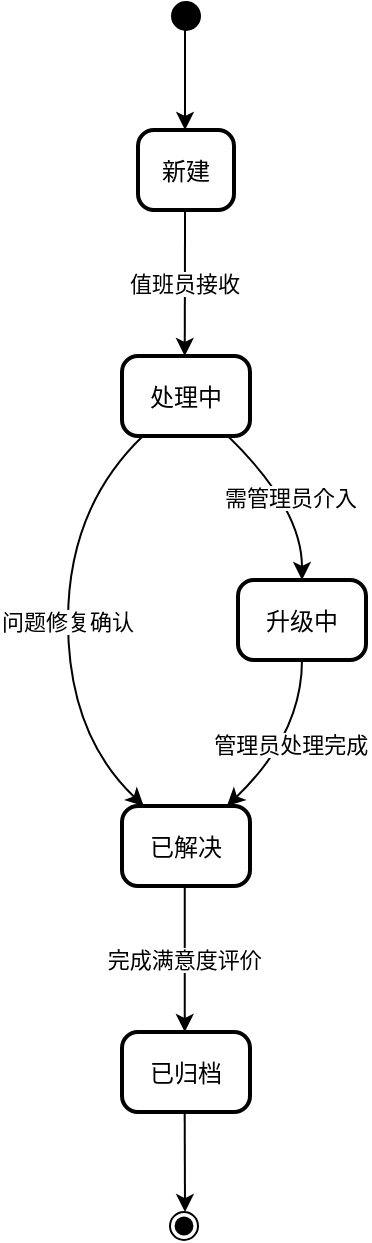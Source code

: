 <mxfile version="26.2.15">
  <diagram name="第 1 页" id="qNwyIJbsAewoYlvI7qjJ">
    <mxGraphModel dx="2040" dy="828" grid="1" gridSize="10" guides="1" tooltips="1" connect="1" arrows="1" fold="1" page="1" pageScale="1" pageWidth="827" pageHeight="1169" math="0" shadow="0">
      <root>
        <mxCell id="0" />
        <mxCell id="1" parent="0" />
        <mxCell id="qnlgsFVKLHIAw8uuW5Ko-1" value="" style="ellipse;fillColor=strokeColor;" vertex="1" parent="1">
          <mxGeometry x="72" y="20" width="14" height="14" as="geometry" />
        </mxCell>
        <mxCell id="qnlgsFVKLHIAw8uuW5Ko-2" value="新建" style="rounded=1;arcSize=20;strokeWidth=2" vertex="1" parent="1">
          <mxGeometry x="55" y="84" width="48" height="40" as="geometry" />
        </mxCell>
        <mxCell id="qnlgsFVKLHIAw8uuW5Ko-3" value="处理中" style="rounded=1;arcSize=20;strokeWidth=2" vertex="1" parent="1">
          <mxGeometry x="47" y="197" width="64" height="40" as="geometry" />
        </mxCell>
        <mxCell id="qnlgsFVKLHIAw8uuW5Ko-4" value="已解决" style="rounded=1;arcSize=20;strokeWidth=2" vertex="1" parent="1">
          <mxGeometry x="47" y="422" width="64" height="40" as="geometry" />
        </mxCell>
        <mxCell id="qnlgsFVKLHIAw8uuW5Ko-5" value="升级中" style="rounded=1;arcSize=20;strokeWidth=2" vertex="1" parent="1">
          <mxGeometry x="105" y="309" width="64" height="40" as="geometry" />
        </mxCell>
        <mxCell id="qnlgsFVKLHIAw8uuW5Ko-6" value="已归档" style="rounded=1;arcSize=20;strokeWidth=2" vertex="1" parent="1">
          <mxGeometry x="47" y="535" width="64" height="40" as="geometry" />
        </mxCell>
        <mxCell id="qnlgsFVKLHIAw8uuW5Ko-7" value="" style="ellipse;shape=endState;fillColor=strokeColor;" vertex="1" parent="1">
          <mxGeometry x="71" y="625" width="14" height="14" as="geometry" />
        </mxCell>
        <mxCell id="qnlgsFVKLHIAw8uuW5Ko-8" value="" style="curved=1;startArrow=none;;exitX=0.46;exitY=1;entryX=0.49;entryY=0;rounded=0;" edge="1" parent="1" source="qnlgsFVKLHIAw8uuW5Ko-1" target="qnlgsFVKLHIAw8uuW5Ko-2">
          <mxGeometry relative="1" as="geometry">
            <Array as="points" />
          </mxGeometry>
        </mxCell>
        <mxCell id="qnlgsFVKLHIAw8uuW5Ko-9" value="值班员接收" style="curved=1;startArrow=none;;exitX=0.49;exitY=1;entryX=0.49;entryY=-0.01;rounded=0;" edge="1" parent="1" source="qnlgsFVKLHIAw8uuW5Ko-2" target="qnlgsFVKLHIAw8uuW5Ko-3">
          <mxGeometry relative="1" as="geometry">
            <Array as="points" />
          </mxGeometry>
        </mxCell>
        <mxCell id="qnlgsFVKLHIAw8uuW5Ko-10" value="问题修复确认" style="curved=1;startArrow=none;;exitX=0.17;exitY=0.99;entryX=0.17;entryY=0;rounded=0;" edge="1" parent="1" source="qnlgsFVKLHIAw8uuW5Ko-3" target="qnlgsFVKLHIAw8uuW5Ko-4">
          <mxGeometry relative="1" as="geometry">
            <Array as="points">
              <mxPoint x="20" y="273" />
              <mxPoint x="20" y="386" />
            </Array>
          </mxGeometry>
        </mxCell>
        <mxCell id="qnlgsFVKLHIAw8uuW5Ko-11" value="需管理员介入" style="curved=1;startArrow=none;;exitX=0.82;exitY=0.99;entryX=0.5;entryY=0.01;rounded=0;" edge="1" parent="1" source="qnlgsFVKLHIAw8uuW5Ko-3" target="qnlgsFVKLHIAw8uuW5Ko-5">
          <mxGeometry relative="1" as="geometry">
            <Array as="points">
              <mxPoint x="137" y="273" />
            </Array>
          </mxGeometry>
        </mxCell>
        <mxCell id="qnlgsFVKLHIAw8uuW5Ko-12" value="管理员处理完成" style="curved=1;startArrow=none;;exitX=0.5;exitY=1.01;entryX=0.82;entryY=0;rounded=0;" edge="1" parent="1" source="qnlgsFVKLHIAw8uuW5Ko-5" target="qnlgsFVKLHIAw8uuW5Ko-4">
          <mxGeometry relative="1" as="geometry">
            <Array as="points">
              <mxPoint x="137" y="386" />
            </Array>
          </mxGeometry>
        </mxCell>
        <mxCell id="qnlgsFVKLHIAw8uuW5Ko-13" value="完成满意度评价" style="curved=1;startArrow=none;;exitX=0.49;exitY=1;entryX=0.49;entryY=-0.01;rounded=0;" edge="1" parent="1" source="qnlgsFVKLHIAw8uuW5Ko-4" target="qnlgsFVKLHIAw8uuW5Ko-6">
          <mxGeometry relative="1" as="geometry">
            <Array as="points" />
          </mxGeometry>
        </mxCell>
        <mxCell id="qnlgsFVKLHIAw8uuW5Ko-14" value="" style="curved=1;startArrow=none;;exitX=0.49;exitY=0.99;entryX=0.54;entryY=-0.02;rounded=0;" edge="1" parent="1" source="qnlgsFVKLHIAw8uuW5Ko-6" target="qnlgsFVKLHIAw8uuW5Ko-7">
          <mxGeometry relative="1" as="geometry">
            <Array as="points" />
          </mxGeometry>
        </mxCell>
      </root>
    </mxGraphModel>
  </diagram>
</mxfile>
